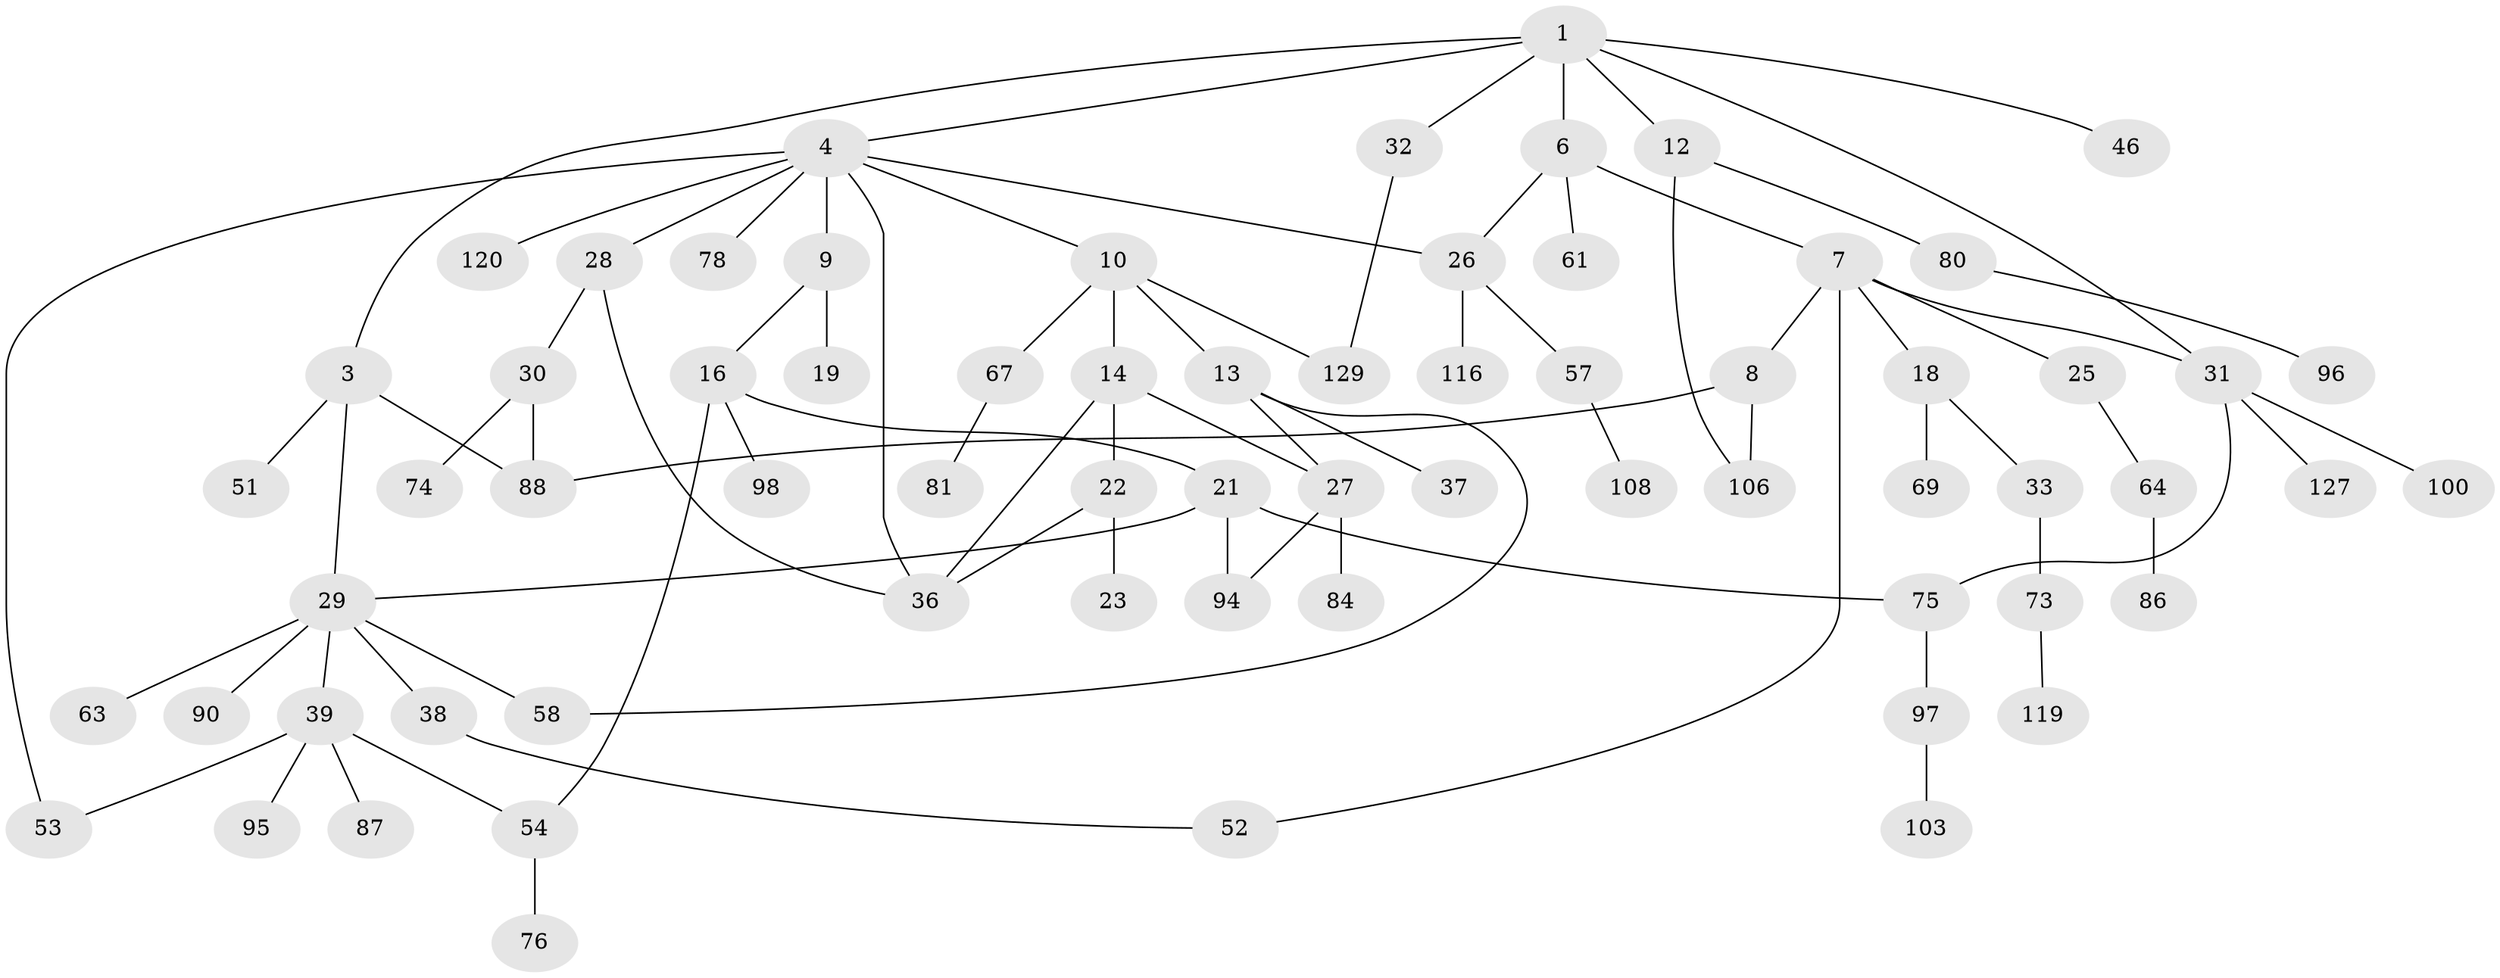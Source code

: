 // original degree distribution, {3: 0.15328467153284672, 5: 0.043795620437956206, 4: 0.10948905109489052, 7: 0.0072992700729927005, 6: 0.0072992700729927005, 8: 0.0072992700729927005, 2: 0.291970802919708, 1: 0.3795620437956204}
// Generated by graph-tools (version 1.1) at 2025/13/03/09/25 04:13:22]
// undirected, 68 vertices, 84 edges
graph export_dot {
graph [start="1"]
  node [color=gray90,style=filled];
  1 [super="+2"];
  3 [super="+92+93"];
  4 [super="+5+79"];
  6 [super="+91+48"];
  7 [super="+15"];
  8 [super="+71"];
  9 [super="+20"];
  10;
  12 [super="+17"];
  13;
  14 [super="+35+34+44+112+111"];
  16 [super="+62+47+55"];
  18 [super="+24"];
  19 [super="+65"];
  21 [super="+40"];
  22 [super="+45"];
  23;
  25;
  26;
  27 [super="+59+42"];
  28;
  29 [super="+50"];
  30;
  31 [super="+41+124"];
  32;
  33 [super="+128+123"];
  36 [super="+132+49"];
  37;
  38 [super="+135"];
  39 [super="+83+118"];
  46;
  51;
  52 [super="+82"];
  53;
  54 [super="+70"];
  57 [super="+109"];
  58 [super="+68"];
  61 [super="+113"];
  63 [super="+89"];
  64 [super="+110"];
  67;
  69;
  73 [super="+105"];
  74;
  75 [super="+107"];
  76;
  78 [super="+115"];
  80;
  81;
  84;
  86;
  87 [super="+101+121"];
  88 [super="+104"];
  90;
  94;
  95;
  96;
  97;
  98;
  100;
  103;
  106;
  108;
  116;
  119;
  120;
  127;
  129;
  1 -- 3;
  1 -- 4;
  1 -- 32;
  1 -- 6;
  1 -- 12;
  1 -- 46;
  1 -- 31;
  3 -- 51;
  3 -- 29;
  3 -- 88;
  4 -- 9;
  4 -- 10;
  4 -- 78;
  4 -- 53;
  4 -- 120;
  4 -- 28;
  4 -- 26;
  4 -- 36;
  6 -- 7;
  6 -- 26;
  6 -- 61;
  7 -- 8;
  7 -- 25;
  7 -- 31;
  7 -- 18;
  7 -- 52;
  8 -- 88;
  8 -- 106;
  9 -- 16;
  9 -- 19;
  10 -- 13;
  10 -- 14;
  10 -- 67;
  10 -- 129;
  12 -- 106;
  12 -- 80;
  13 -- 37;
  13 -- 27;
  13 -- 58;
  14 -- 22;
  14 -- 27;
  14 -- 36;
  16 -- 21;
  16 -- 54;
  16 -- 98;
  18 -- 33;
  18 -- 69;
  21 -- 29;
  21 -- 94;
  21 -- 75;
  22 -- 23;
  22 -- 36;
  25 -- 64;
  26 -- 57;
  26 -- 116;
  27 -- 84;
  27 -- 94;
  28 -- 30;
  28 -- 36;
  29 -- 38;
  29 -- 39;
  29 -- 58;
  29 -- 90;
  29 -- 63;
  30 -- 74;
  30 -- 88;
  31 -- 75;
  31 -- 100;
  31 -- 127;
  32 -- 129;
  33 -- 73;
  38 -- 52;
  39 -- 53;
  39 -- 54;
  39 -- 87;
  39 -- 95;
  54 -- 76;
  57 -- 108;
  64 -- 86;
  67 -- 81;
  73 -- 119;
  75 -- 97;
  80 -- 96;
  97 -- 103;
}
